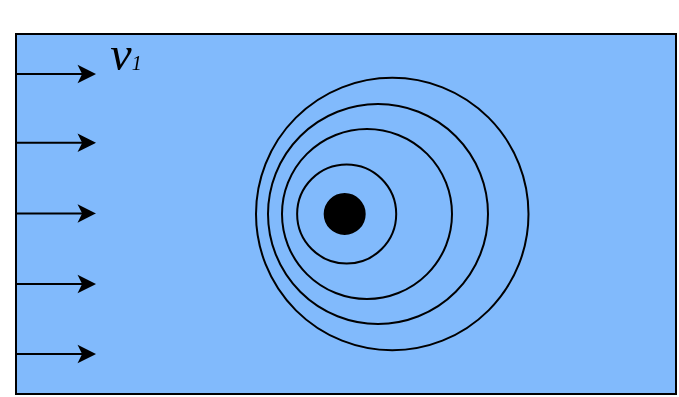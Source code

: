 <mxfile version="13.7.9" type="device"><diagram id="J5oP5pijXVQHiy7UX4Wb" name="Page-1"><mxGraphModel dx="630" dy="538" grid="1" gridSize="5" guides="1" tooltips="1" connect="1" arrows="1" fold="1" page="1" pageScale="1" pageWidth="850" pageHeight="1100" math="0" shadow="0"><root><mxCell id="0"/><mxCell id="1" parent="0"/><mxCell id="cXbRbep6W2EUIbqt2iCa-9" value="" style="rounded=0;whiteSpace=wrap;html=1;fillColor=#81BAFC;" parent="1" vertex="1"><mxGeometry x="270" y="300" width="330" height="180" as="geometry"/></mxCell><mxCell id="dj1hqLKZafeUvQaYz8fr-4" value="" style="ellipse;whiteSpace=wrap;html=1;aspect=fixed;fillColor=none;" parent="1" vertex="1"><mxGeometry x="390" y="321.88" width="136.25" height="136.25" as="geometry"/></mxCell><mxCell id="dj1hqLKZafeUvQaYz8fr-5" value="" style="ellipse;whiteSpace=wrap;html=1;aspect=fixed;fillColor=none;" parent="1" vertex="1"><mxGeometry x="396" y="335" width="110" height="110" as="geometry"/></mxCell><mxCell id="dj1hqLKZafeUvQaYz8fr-6" value="" style="ellipse;whiteSpace=wrap;html=1;aspect=fixed;fillColor=none;" parent="1" vertex="1"><mxGeometry x="403" y="347.5" width="85" height="85" as="geometry"/></mxCell><mxCell id="dj1hqLKZafeUvQaYz8fr-7" value="" style="ellipse;whiteSpace=wrap;html=1;aspect=fixed;fillColor=none;" parent="1" vertex="1"><mxGeometry x="410.57" y="365.24" width="49.53" height="49.53" as="geometry"/></mxCell><mxCell id="cXbRbep6W2EUIbqt2iCa-12" value="" style="endArrow=classic;html=1;" parent="1" edge="1"><mxGeometry width="50" height="50" relative="1" as="geometry"><mxPoint x="270" y="320" as="sourcePoint"/><mxPoint x="310" y="320" as="targetPoint"/></mxGeometry></mxCell><mxCell id="cXbRbep6W2EUIbqt2iCa-13" value="" style="endArrow=classic;html=1;" parent="1" edge="1"><mxGeometry width="50" height="50" relative="1" as="geometry"><mxPoint x="270" y="354.43" as="sourcePoint"/><mxPoint x="310.0" y="354.43" as="targetPoint"/></mxGeometry></mxCell><mxCell id="cXbRbep6W2EUIbqt2iCa-14" value="" style="endArrow=classic;html=1;" parent="1" edge="1"><mxGeometry width="50" height="50" relative="1" as="geometry"><mxPoint x="270" y="389.71" as="sourcePoint"/><mxPoint x="310.0" y="389.71" as="targetPoint"/></mxGeometry></mxCell><mxCell id="cXbRbep6W2EUIbqt2iCa-15" value="" style="endArrow=classic;html=1;" parent="1" edge="1"><mxGeometry width="50" height="50" relative="1" as="geometry"><mxPoint x="270" y="425" as="sourcePoint"/><mxPoint x="310.0" y="425" as="targetPoint"/></mxGeometry></mxCell><mxCell id="cXbRbep6W2EUIbqt2iCa-16" value="" style="endArrow=classic;html=1;" parent="1" edge="1"><mxGeometry width="50" height="50" relative="1" as="geometry"><mxPoint x="270" y="460" as="sourcePoint"/><mxPoint x="310.0" y="460" as="targetPoint"/></mxGeometry></mxCell><mxCell id="dj1hqLKZafeUvQaYz8fr-1" value="" style="ellipse;whiteSpace=wrap;html=1;aspect=fixed;fillColor=#000000;" parent="1" vertex="1"><mxGeometry x="424.34" y="380" width="20" height="20" as="geometry"/></mxCell><mxCell id="dj1hqLKZafeUvQaYz8fr-8" value="&lt;p&gt;&lt;i&gt;&lt;font face=&quot;Verdana&quot;&gt;&lt;span style=&quot;font-size: 24px&quot;&gt;v&lt;/span&gt;&lt;font style=&quot;font-size: 10px&quot;&gt;1&lt;/font&gt;&lt;/font&gt;&lt;/i&gt;&lt;/p&gt;" style="text;html=1;strokeColor=none;fillColor=none;align=center;verticalAlign=middle;whiteSpace=wrap;rounded=0;" parent="1" vertex="1"><mxGeometry x="310" y="300" width="30" height="20" as="geometry"/></mxCell></root></mxGraphModel></diagram></mxfile>